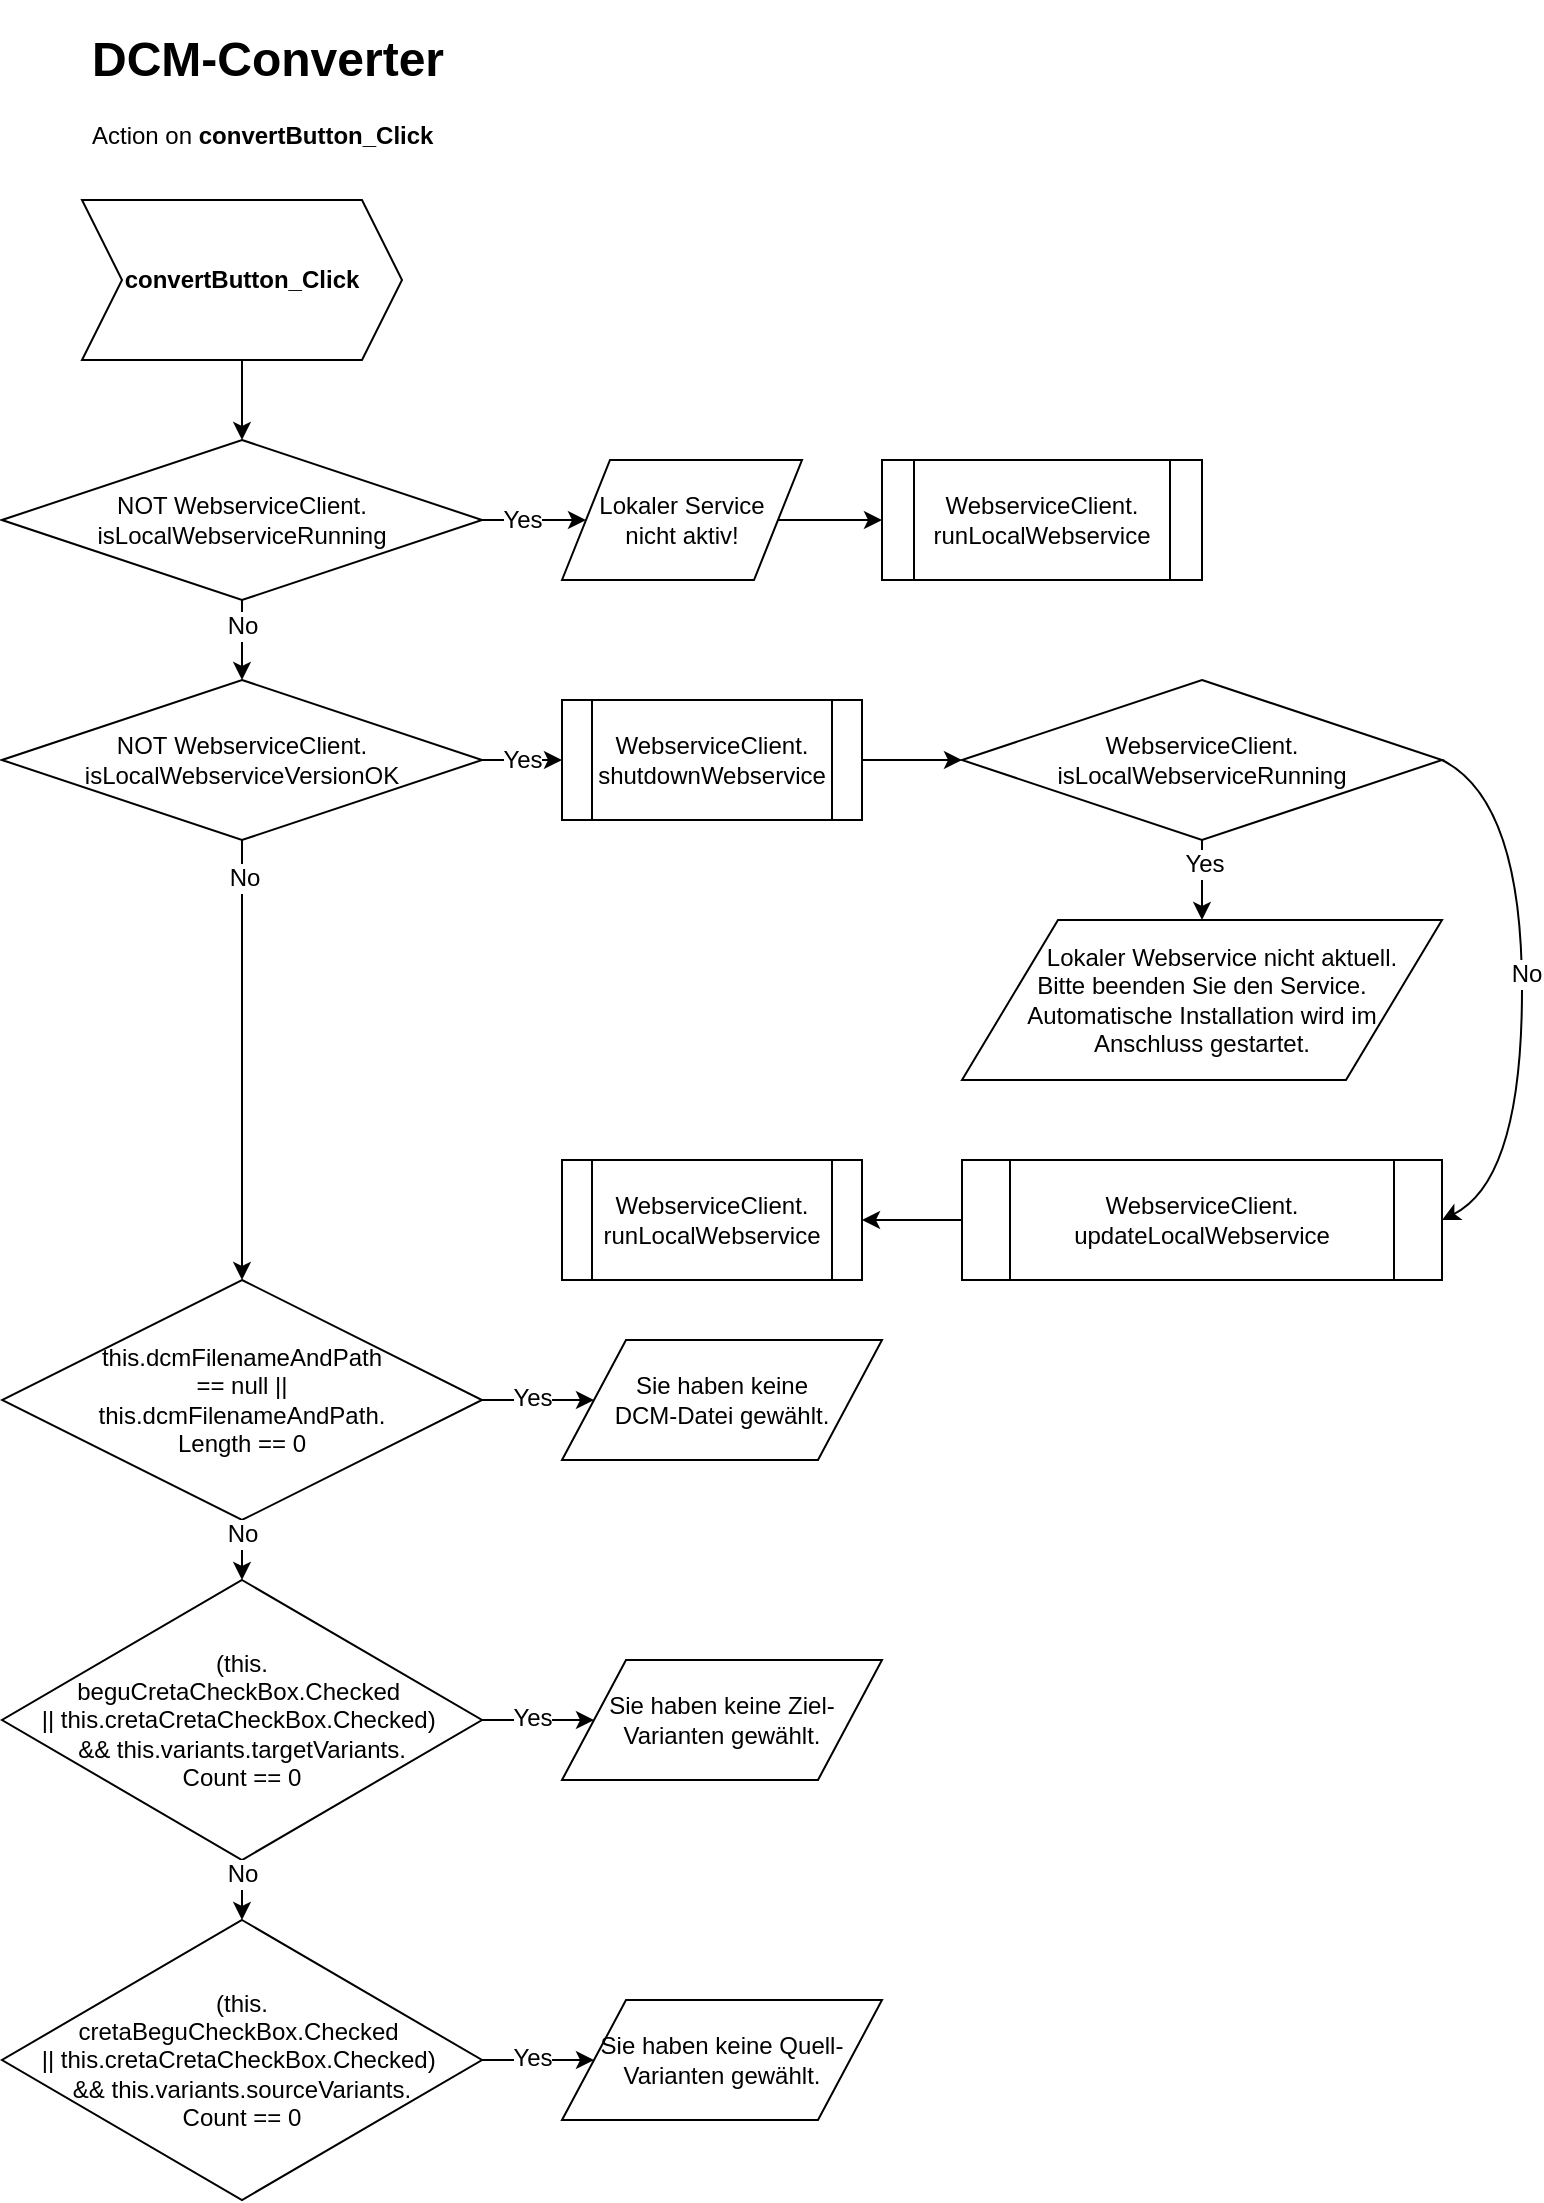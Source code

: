 <mxfile version="11.1.4" type="github"><diagram id="SPhzpPr0EGNlOUpJizSL" name="Page-1"><mxGraphModel dx="1422" dy="715" grid="1" gridSize="10" guides="1" tooltips="1" connect="1" arrows="1" fold="1" page="1" pageScale="1" pageWidth="827" pageHeight="1169" math="0" shadow="0"><root><mxCell id="0"/><mxCell id="1" parent="0"/><mxCell id="S8Bz1ZZhEeoJi5VgDl5B-1" value="&lt;b style=&quot;text-align: left ; white-space: normal&quot;&gt;convertButton_Click&lt;br&gt;&lt;/b&gt;" style="shape=step;perimeter=stepPerimeter;whiteSpace=wrap;html=1;fixedSize=1;" parent="1" vertex="1"><mxGeometry x="80" y="120" width="160" height="80" as="geometry"/></mxCell><mxCell id="S8Bz1ZZhEeoJi5VgDl5B-2" value="&lt;h1&gt;DCM-Converter&lt;/h1&gt;&lt;p&gt;Action on &lt;b&gt;convertButton_Click&lt;/b&gt;&lt;/p&gt;" style="text;html=1;strokeColor=none;fillColor=none;spacing=5;spacingTop=-20;whiteSpace=wrap;overflow=hidden;rounded=0;" parent="1" vertex="1"><mxGeometry x="80" y="30" width="190" height="80" as="geometry"/></mxCell><mxCell id="S8Bz1ZZhEeoJi5VgDl5B-3" value="NOT WebserviceClient.&lt;br&gt;isLocalWebserviceRunning" style="rhombus;whiteSpace=wrap;html=1;" parent="1" vertex="1"><mxGeometry x="40" y="240" width="240" height="80" as="geometry"/></mxCell><mxCell id="S8Bz1ZZhEeoJi5VgDl5B-4" value="" style="endArrow=classic;html=1;exitX=0.5;exitY=1;exitDx=0;exitDy=0;entryX=0.5;entryY=0;entryDx=0;entryDy=0;" parent="1" source="S8Bz1ZZhEeoJi5VgDl5B-1" target="S8Bz1ZZhEeoJi5VgDl5B-3" edge="1"><mxGeometry width="50" height="50" relative="1" as="geometry"><mxPoint x="40" y="390" as="sourcePoint"/><mxPoint x="90" y="340" as="targetPoint"/></mxGeometry></mxCell><mxCell id="S8Bz1ZZhEeoJi5VgDl5B-5" value="Lokaler Service &lt;br&gt;nicht aktiv!" style="shape=parallelogram;perimeter=parallelogramPerimeter;whiteSpace=wrap;html=1;" parent="1" vertex="1"><mxGeometry x="320" y="250" width="120" height="60" as="geometry"/></mxCell><mxCell id="S8Bz1ZZhEeoJi5VgDl5B-6" value="" style="endArrow=classic;html=1;exitX=1;exitY=0.5;exitDx=0;exitDy=0;" parent="1" source="S8Bz1ZZhEeoJi5VgDl5B-3" target="S8Bz1ZZhEeoJi5VgDl5B-5" edge="1"><mxGeometry width="50" height="50" relative="1" as="geometry"><mxPoint x="40" y="490" as="sourcePoint"/><mxPoint x="90" y="440" as="targetPoint"/></mxGeometry></mxCell><mxCell id="S8Bz1ZZhEeoJi5VgDl5B-7" value="Yes" style="text;html=1;resizable=0;points=[];align=center;verticalAlign=middle;labelBackgroundColor=#ffffff;" parent="S8Bz1ZZhEeoJi5VgDl5B-6" vertex="1" connectable="0"><mxGeometry x="-0.5" relative="1" as="geometry"><mxPoint x="7" as="offset"/></mxGeometry></mxCell><mxCell id="S8Bz1ZZhEeoJi5VgDl5B-10" value="WebserviceClient.&lt;br&gt;runLocalWebservice" style="shape=process;whiteSpace=wrap;html=1;backgroundOutline=1;" parent="1" vertex="1"><mxGeometry x="480" y="250" width="160" height="60" as="geometry"/></mxCell><mxCell id="S8Bz1ZZhEeoJi5VgDl5B-11" value="" style="endArrow=classic;html=1;exitX=1;exitY=0.5;exitDx=0;exitDy=0;entryX=0;entryY=0.5;entryDx=0;entryDy=0;" parent="1" source="S8Bz1ZZhEeoJi5VgDl5B-5" target="S8Bz1ZZhEeoJi5VgDl5B-10" edge="1"><mxGeometry width="50" height="50" relative="1" as="geometry"><mxPoint x="40" y="390" as="sourcePoint"/><mxPoint x="90" y="340" as="targetPoint"/></mxGeometry></mxCell><mxCell id="S8Bz1ZZhEeoJi5VgDl5B-12" value="NOT&amp;nbsp;WebserviceClient.&lt;br&gt;isLocalWebserviceVersionOK" style="rhombus;whiteSpace=wrap;html=1;" parent="1" vertex="1"><mxGeometry x="40" y="360" width="240" height="80" as="geometry"/></mxCell><mxCell id="S8Bz1ZZhEeoJi5VgDl5B-13" value="" style="endArrow=classic;html=1;exitX=0.5;exitY=1;exitDx=0;exitDy=0;" parent="1" source="S8Bz1ZZhEeoJi5VgDl5B-3" target="S8Bz1ZZhEeoJi5VgDl5B-12" edge="1"><mxGeometry width="50" height="50" relative="1" as="geometry"><mxPoint x="40" y="520" as="sourcePoint"/><mxPoint x="90" y="470" as="targetPoint"/></mxGeometry></mxCell><mxCell id="S8Bz1ZZhEeoJi5VgDl5B-14" value="No" style="text;html=1;resizable=0;points=[];align=center;verticalAlign=middle;labelBackgroundColor=#ffffff;" parent="S8Bz1ZZhEeoJi5VgDl5B-13" vertex="1" connectable="0"><mxGeometry x="-0.37" relative="1" as="geometry"><mxPoint as="offset"/></mxGeometry></mxCell><mxCell id="S8Bz1ZZhEeoJi5VgDl5B-15" value="WebserviceClient.&lt;br&gt;shutdownWebservice" style="shape=process;whiteSpace=wrap;html=1;backgroundOutline=1;" parent="1" vertex="1"><mxGeometry x="320" y="370" width="150" height="60" as="geometry"/></mxCell><mxCell id="S8Bz1ZZhEeoJi5VgDl5B-16" value="" style="endArrow=classic;html=1;entryX=0;entryY=0.5;entryDx=0;entryDy=0;exitX=1;exitY=0.5;exitDx=0;exitDy=0;" parent="1" source="S8Bz1ZZhEeoJi5VgDl5B-12" target="S8Bz1ZZhEeoJi5VgDl5B-15" edge="1"><mxGeometry width="50" height="50" relative="1" as="geometry"><mxPoint x="40" y="510" as="sourcePoint"/><mxPoint x="90" y="460" as="targetPoint"/></mxGeometry></mxCell><mxCell id="S8Bz1ZZhEeoJi5VgDl5B-17" value="Yes" style="text;html=1;resizable=0;points=[];align=center;verticalAlign=middle;labelBackgroundColor=#ffffff;" parent="S8Bz1ZZhEeoJi5VgDl5B-16" vertex="1" connectable="0"><mxGeometry x="-0.395" relative="1" as="geometry"><mxPoint x="7.5" as="offset"/></mxGeometry></mxCell><mxCell id="S8Bz1ZZhEeoJi5VgDl5B-18" value="WebserviceClient.&lt;br&gt;isLocalWebserviceRunning" style="rhombus;whiteSpace=wrap;html=1;" parent="1" vertex="1"><mxGeometry x="520" y="360" width="240" height="80" as="geometry"/></mxCell><mxCell id="S8Bz1ZZhEeoJi5VgDl5B-19" value="" style="endArrow=classic;html=1;entryX=0;entryY=0.5;entryDx=0;entryDy=0;exitX=1;exitY=0.5;exitDx=0;exitDy=0;" parent="1" source="S8Bz1ZZhEeoJi5VgDl5B-15" target="S8Bz1ZZhEeoJi5VgDl5B-18" edge="1"><mxGeometry width="50" height="50" relative="1" as="geometry"><mxPoint x="40" y="510" as="sourcePoint"/><mxPoint x="90" y="460" as="targetPoint"/></mxGeometry></mxCell><mxCell id="S8Bz1ZZhEeoJi5VgDl5B-20" value="&amp;nbsp; &amp;nbsp; &amp;nbsp; Lokaler Webservice nicht aktuell. &lt;br&gt;Bitte beenden Sie den Service. &lt;br&gt;Automatische Installation wird im &lt;br&gt;Anschluss gestartet." style="shape=parallelogram;perimeter=parallelogramPerimeter;whiteSpace=wrap;html=1;" parent="1" vertex="1"><mxGeometry x="520" y="480" width="240" height="80" as="geometry"/></mxCell><mxCell id="S8Bz1ZZhEeoJi5VgDl5B-21" value="" style="endArrow=classic;html=1;entryX=0.5;entryY=0;entryDx=0;entryDy=0;exitX=0.5;exitY=1;exitDx=0;exitDy=0;" parent="1" source="S8Bz1ZZhEeoJi5VgDl5B-18" target="S8Bz1ZZhEeoJi5VgDl5B-20" edge="1"><mxGeometry width="50" height="50" relative="1" as="geometry"><mxPoint x="40" y="630" as="sourcePoint"/><mxPoint x="90" y="580" as="targetPoint"/></mxGeometry></mxCell><mxCell id="S8Bz1ZZhEeoJi5VgDl5B-24" value="Yes" style="text;html=1;resizable=0;points=[];align=center;verticalAlign=middle;labelBackgroundColor=#ffffff;" parent="S8Bz1ZZhEeoJi5VgDl5B-21" vertex="1" connectable="0"><mxGeometry x="-0.419" y="1" relative="1" as="geometry"><mxPoint as="offset"/></mxGeometry></mxCell><mxCell id="S8Bz1ZZhEeoJi5VgDl5B-22" value="WebserviceClient.&lt;br&gt;updateLocalWebservice" style="shape=process;whiteSpace=wrap;html=1;backgroundOutline=1;" parent="1" vertex="1"><mxGeometry x="520" y="600" width="240" height="60" as="geometry"/></mxCell><mxCell id="S8Bz1ZZhEeoJi5VgDl5B-23" value="" style="curved=1;endArrow=classic;html=1;exitX=1;exitY=0.5;exitDx=0;exitDy=0;entryX=1;entryY=0.5;entryDx=0;entryDy=0;" parent="1" source="S8Bz1ZZhEeoJi5VgDl5B-18" target="S8Bz1ZZhEeoJi5VgDl5B-22" edge="1"><mxGeometry width="50" height="50" relative="1" as="geometry"><mxPoint x="40" y="730" as="sourcePoint"/><mxPoint x="90" y="680" as="targetPoint"/><Array as="points"><mxPoint x="800" y="420"/><mxPoint x="800" y="610"/></Array></mxGeometry></mxCell><mxCell id="S8Bz1ZZhEeoJi5VgDl5B-25" value="No" style="text;html=1;resizable=0;points=[];align=center;verticalAlign=middle;labelBackgroundColor=#ffffff;" parent="S8Bz1ZZhEeoJi5VgDl5B-23" vertex="1" connectable="0"><mxGeometry x="-0.059" y="2" relative="1" as="geometry"><mxPoint as="offset"/></mxGeometry></mxCell><mxCell id="S8Bz1ZZhEeoJi5VgDl5B-26" value="WebserviceClient.&lt;br&gt;runLocalWebservice" style="shape=process;whiteSpace=wrap;html=1;backgroundOutline=1;" parent="1" vertex="1"><mxGeometry x="320" y="600" width="150" height="60" as="geometry"/></mxCell><mxCell id="S8Bz1ZZhEeoJi5VgDl5B-27" value="" style="endArrow=classic;html=1;exitX=0;exitY=0.5;exitDx=0;exitDy=0;entryX=1;entryY=0.5;entryDx=0;entryDy=0;" parent="1" source="S8Bz1ZZhEeoJi5VgDl5B-22" target="S8Bz1ZZhEeoJi5VgDl5B-26" edge="1"><mxGeometry width="50" height="50" relative="1" as="geometry"><mxPoint x="40" y="730" as="sourcePoint"/><mxPoint x="90" y="680" as="targetPoint"/></mxGeometry></mxCell><mxCell id="Qnm4XPMFTzNfBjmFp6aI-1" value="this.dcmFilenameAndPath &lt;br&gt;== null || &lt;br&gt;this.dcmFilenameAndPath.&lt;br&gt;Length == 0" style="rhombus;whiteSpace=wrap;html=1;" parent="1" vertex="1"><mxGeometry x="40" y="660" width="240" height="120" as="geometry"/></mxCell><mxCell id="Qnm4XPMFTzNfBjmFp6aI-2" value="" style="endArrow=classic;html=1;exitX=0.5;exitY=1;exitDx=0;exitDy=0;" parent="1" source="S8Bz1ZZhEeoJi5VgDl5B-12" target="Qnm4XPMFTzNfBjmFp6aI-1" edge="1"><mxGeometry width="50" height="50" relative="1" as="geometry"><mxPoint x="40" y="810" as="sourcePoint"/><mxPoint x="90" y="760" as="targetPoint"/></mxGeometry></mxCell><mxCell id="Qnm4XPMFTzNfBjmFp6aI-12" value="No" style="text;html=1;resizable=0;points=[];align=center;verticalAlign=middle;labelBackgroundColor=#ffffff;" parent="Qnm4XPMFTzNfBjmFp6aI-2" vertex="1" connectable="0"><mxGeometry x="-0.827" y="1" relative="1" as="geometry"><mxPoint as="offset"/></mxGeometry></mxCell><mxCell id="Qnm4XPMFTzNfBjmFp6aI-3" value="Sie haben keine &lt;br&gt;DCM-Datei gewählt." style="shape=parallelogram;perimeter=parallelogramPerimeter;whiteSpace=wrap;html=1;" parent="1" vertex="1"><mxGeometry x="320" y="690" width="160" height="60" as="geometry"/></mxCell><mxCell id="Qnm4XPMFTzNfBjmFp6aI-4" value="" style="endArrow=classic;html=1;entryX=0;entryY=0.5;entryDx=0;entryDy=0;" parent="1" target="Qnm4XPMFTzNfBjmFp6aI-3" edge="1"><mxGeometry width="50" height="50" relative="1" as="geometry"><mxPoint x="280" y="720" as="sourcePoint"/><mxPoint x="90" y="800" as="targetPoint"/></mxGeometry></mxCell><mxCell id="Qnm4XPMFTzNfBjmFp6aI-5" value="Yes" style="text;html=1;resizable=0;points=[];align=center;verticalAlign=middle;labelBackgroundColor=#ffffff;" parent="Qnm4XPMFTzNfBjmFp6aI-4" vertex="1" connectable="0"><mxGeometry x="-0.518" y="-1" relative="1" as="geometry"><mxPoint x="11" y="-2.5" as="offset"/></mxGeometry></mxCell><mxCell id="Qnm4XPMFTzNfBjmFp6aI-6" value="&lt;span style=&quot;white-space: normal&quot;&gt;(this.&lt;/span&gt;&lt;br style=&quot;white-space: normal&quot;&gt;&lt;span style=&quot;white-space: normal&quot;&gt;beguCretaCheckBox.Checked&amp;nbsp;&lt;/span&gt;&lt;br style=&quot;white-space: normal&quot;&gt;&lt;span style=&quot;white-space: normal&quot;&gt;|| this.cretaCretaCheckBox.Checked)&amp;nbsp;&lt;/span&gt;&lt;br style=&quot;white-space: normal&quot;&gt;&lt;span style=&quot;white-space: normal&quot;&gt;&amp;amp;&amp;amp; this.variants.targetVariants.&lt;/span&gt;&lt;br style=&quot;white-space: normal&quot;&gt;&lt;span style=&quot;white-space: normal&quot;&gt;Count == 0&lt;/span&gt;" style="rhombus;whiteSpace=wrap;html=1;" parent="1" vertex="1"><mxGeometry x="40" y="810" width="240" height="140" as="geometry"/></mxCell><mxCell id="Qnm4XPMFTzNfBjmFp6aI-7" value="" style="endArrow=classic;html=1;exitX=0.5;exitY=1;exitDx=0;exitDy=0;entryX=0.5;entryY=0;entryDx=0;entryDy=0;" parent="1" source="Qnm4XPMFTzNfBjmFp6aI-1" target="Qnm4XPMFTzNfBjmFp6aI-6" edge="1"><mxGeometry width="50" height="50" relative="1" as="geometry"><mxPoint x="40" y="1000" as="sourcePoint"/><mxPoint x="90" y="950" as="targetPoint"/></mxGeometry></mxCell><mxCell id="Qnm4XPMFTzNfBjmFp6aI-13" value="No" style="text;html=1;resizable=0;points=[];align=center;verticalAlign=middle;labelBackgroundColor=#ffffff;" parent="Qnm4XPMFTzNfBjmFp6aI-7" vertex="1" connectable="0"><mxGeometry x="-0.533" relative="1" as="geometry"><mxPoint as="offset"/></mxGeometry></mxCell><mxCell id="Qnm4XPMFTzNfBjmFp6aI-8" value="Sie haben keine Ziel-Varianten gewählt." style="shape=parallelogram;perimeter=parallelogramPerimeter;whiteSpace=wrap;html=1;" parent="1" vertex="1"><mxGeometry x="320" y="850" width="160" height="60" as="geometry"/></mxCell><mxCell id="Qnm4XPMFTzNfBjmFp6aI-9" value="" style="endArrow=classic;html=1;entryX=0;entryY=0.5;entryDx=0;entryDy=0;exitX=1;exitY=0.5;exitDx=0;exitDy=0;" parent="1" source="Qnm4XPMFTzNfBjmFp6aI-6" target="Qnm4XPMFTzNfBjmFp6aI-8" edge="1"><mxGeometry width="50" height="50" relative="1" as="geometry"><mxPoint x="330" y="880" as="sourcePoint"/><mxPoint x="140" y="960" as="targetPoint"/></mxGeometry></mxCell><mxCell id="Qnm4XPMFTzNfBjmFp6aI-10" value="Yes" style="text;html=1;resizable=0;points=[];align=center;verticalAlign=middle;labelBackgroundColor=#ffffff;" parent="Qnm4XPMFTzNfBjmFp6aI-9" vertex="1" connectable="0"><mxGeometry x="-0.518" y="-1" relative="1" as="geometry"><mxPoint x="11" y="-2.5" as="offset"/></mxGeometry></mxCell><mxCell id="Qnm4XPMFTzNfBjmFp6aI-11" value="&lt;div&gt;(this.&lt;/div&gt;&lt;div&gt;cretaBeguCheckBox.Checked&amp;nbsp;&lt;/div&gt;&lt;div&gt;|| this.cretaCretaCheckBox.Checked)&amp;nbsp;&lt;/div&gt;&lt;div&gt;&amp;amp;&amp;amp; this.variants.sourceVariants.&lt;/div&gt;&lt;div&gt;Count == 0&lt;/div&gt;" style="rhombus;whiteSpace=wrap;html=1;" parent="1" vertex="1"><mxGeometry x="40" y="980" width="240" height="140" as="geometry"/></mxCell><mxCell id="Qnm4XPMFTzNfBjmFp6aI-14" value="" style="endArrow=classic;html=1;exitX=0.5;exitY=1;exitDx=0;exitDy=0;entryX=0.5;entryY=0;entryDx=0;entryDy=0;" parent="1" source="Qnm4XPMFTzNfBjmFp6aI-6" target="Qnm4XPMFTzNfBjmFp6aI-11" edge="1"><mxGeometry width="50" height="50" relative="1" as="geometry"><mxPoint x="170" y="790" as="sourcePoint"/><mxPoint x="170" y="820" as="targetPoint"/><Array as="points"/></mxGeometry></mxCell><mxCell id="Qnm4XPMFTzNfBjmFp6aI-15" value="No" style="text;html=1;resizable=0;points=[];align=center;verticalAlign=middle;labelBackgroundColor=#ffffff;" parent="Qnm4XPMFTzNfBjmFp6aI-14" vertex="1" connectable="0"><mxGeometry x="-0.533" relative="1" as="geometry"><mxPoint as="offset"/></mxGeometry></mxCell><mxCell id="Qnm4XPMFTzNfBjmFp6aI-16" value="Sie haben keine Quell-Varianten gewählt." style="shape=parallelogram;perimeter=parallelogramPerimeter;whiteSpace=wrap;html=1;" parent="1" vertex="1"><mxGeometry x="320" y="1020" width="160" height="60" as="geometry"/></mxCell><mxCell id="Qnm4XPMFTzNfBjmFp6aI-17" value="" style="endArrow=classic;html=1;entryX=0;entryY=0.5;entryDx=0;entryDy=0;exitX=1;exitY=0.5;exitDx=0;exitDy=0;" parent="1" source="Qnm4XPMFTzNfBjmFp6aI-11" target="Qnm4XPMFTzNfBjmFp6aI-16" edge="1"><mxGeometry width="50" height="50" relative="1" as="geometry"><mxPoint x="300" y="1050" as="sourcePoint"/><mxPoint x="160" y="1130" as="targetPoint"/></mxGeometry></mxCell><mxCell id="Qnm4XPMFTzNfBjmFp6aI-18" value="Yes" style="text;html=1;resizable=0;points=[];align=center;verticalAlign=middle;labelBackgroundColor=#ffffff;" parent="Qnm4XPMFTzNfBjmFp6aI-17" vertex="1" connectable="0"><mxGeometry x="-0.518" y="-1" relative="1" as="geometry"><mxPoint x="11" y="-2.5" as="offset"/></mxGeometry></mxCell></root></mxGraphModel></diagram><diagram id="SD-C6BaAxvtfbXJTjpzT" name="Page-2"><mxGraphModel dx="813" dy="409" grid="1" gridSize="10" guides="1" tooltips="1" connect="1" arrows="1" fold="1" page="1" pageScale="1" pageWidth="850" pageHeight="1100" math="0" shadow="0"><root><mxCell id="YJQDf4_LFBxAaULd_bC4-0"/><mxCell id="YJQDf4_LFBxAaULd_bC4-1" parent="YJQDf4_LFBxAaULd_bC4-0"/><mxCell id="YJQDf4_LFBxAaULd_bC4-2" value="&lt;span style=&quot;text-align: left&quot;&gt;Klick auf&amp;nbsp;&lt;/span&gt;&lt;br style=&quot;text-align: left&quot;&gt;&lt;b style=&quot;text-align: left&quot;&gt;Convert-Button&lt;/b&gt;&lt;b style=&quot;text-align: left ; white-space: normal&quot;&gt;&lt;br&gt;&lt;/b&gt;" style="shape=step;perimeter=stepPerimeter;whiteSpace=wrap;html=1;fixedSize=1;" parent="YJQDf4_LFBxAaULd_bC4-1" vertex="1"><mxGeometry x="80" y="120" width="160" height="80" as="geometry"/></mxCell><mxCell id="YJQDf4_LFBxAaULd_bC4-3" value="&lt;h1&gt;DCM-Converter&lt;/h1&gt;&lt;p&gt;Aktion bei&amp;nbsp;Klick auf &lt;br&gt;&lt;b&gt;Convert-Button&lt;/b&gt;&lt;/p&gt;" style="text;html=1;strokeColor=none;fillColor=none;spacing=5;spacingTop=-20;whiteSpace=wrap;overflow=hidden;rounded=0;" parent="YJQDf4_LFBxAaULd_bC4-1" vertex="1"><mxGeometry x="80" y="30" width="190" height="80" as="geometry"/></mxCell><mxCell id="YJQDf4_LFBxAaULd_bC4-4" value="Webservice läuft Nicht?" style="rhombus;whiteSpace=wrap;html=1;" parent="YJQDf4_LFBxAaULd_bC4-1" vertex="1"><mxGeometry x="40" y="240" width="240" height="80" as="geometry"/></mxCell><mxCell id="YJQDf4_LFBxAaULd_bC4-5" value="" style="endArrow=classic;html=1;exitX=0.5;exitY=1;exitDx=0;exitDy=0;entryX=0.5;entryY=0;entryDx=0;entryDy=0;" parent="YJQDf4_LFBxAaULd_bC4-1" source="YJQDf4_LFBxAaULd_bC4-2" target="YJQDf4_LFBxAaULd_bC4-4" edge="1"><mxGeometry width="50" height="50" relative="1" as="geometry"><mxPoint x="40" y="390" as="sourcePoint"/><mxPoint x="90" y="340" as="targetPoint"/></mxGeometry></mxCell><mxCell id="YJQDf4_LFBxAaULd_bC4-6" value="Lokaler Service &lt;br&gt;nicht aktiv!" style="shape=parallelogram;perimeter=parallelogramPerimeter;whiteSpace=wrap;html=1;" parent="YJQDf4_LFBxAaULd_bC4-1" vertex="1"><mxGeometry x="320" y="250" width="120" height="60" as="geometry"/></mxCell><mxCell id="YJQDf4_LFBxAaULd_bC4-7" value="" style="endArrow=classic;html=1;exitX=1;exitY=0.5;exitDx=0;exitDy=0;" parent="YJQDf4_LFBxAaULd_bC4-1" source="YJQDf4_LFBxAaULd_bC4-4" target="YJQDf4_LFBxAaULd_bC4-6" edge="1"><mxGeometry width="50" height="50" relative="1" as="geometry"><mxPoint x="40" y="490" as="sourcePoint"/><mxPoint x="90" y="440" as="targetPoint"/></mxGeometry></mxCell><mxCell id="YJQDf4_LFBxAaULd_bC4-8" value="Ja" style="text;html=1;resizable=0;points=[];align=center;verticalAlign=middle;labelBackgroundColor=#ffffff;" parent="YJQDf4_LFBxAaULd_bC4-7" vertex="1" connectable="0"><mxGeometry x="-0.5" relative="1" as="geometry"><mxPoint x="9" as="offset"/></mxGeometry></mxCell><mxCell id="YJQDf4_LFBxAaULd_bC4-9" value="Starte &lt;br&gt;Webservice" style="shape=process;whiteSpace=wrap;html=1;backgroundOutline=1;" parent="YJQDf4_LFBxAaULd_bC4-1" vertex="1"><mxGeometry x="480" y="250" width="160" height="60" as="geometry"/></mxCell><mxCell id="YJQDf4_LFBxAaULd_bC4-10" value="" style="endArrow=classic;html=1;exitX=1;exitY=0.5;exitDx=0;exitDy=0;entryX=0;entryY=0.5;entryDx=0;entryDy=0;" parent="YJQDf4_LFBxAaULd_bC4-1" source="YJQDf4_LFBxAaULd_bC4-6" target="YJQDf4_LFBxAaULd_bC4-9" edge="1"><mxGeometry width="50" height="50" relative="1" as="geometry"><mxPoint x="40" y="390" as="sourcePoint"/><mxPoint x="90" y="340" as="targetPoint"/></mxGeometry></mxCell><mxCell id="YJQDf4_LFBxAaULd_bC4-11" value="Prüfung Version&lt;br&gt;Webservice&lt;br&gt;Nicht OK?" style="rhombus;whiteSpace=wrap;html=1;" parent="YJQDf4_LFBxAaULd_bC4-1" vertex="1"><mxGeometry x="40" y="360" width="240" height="80" as="geometry"/></mxCell><mxCell id="YJQDf4_LFBxAaULd_bC4-12" value="" style="endArrow=classic;html=1;exitX=0.5;exitY=1;exitDx=0;exitDy=0;" parent="YJQDf4_LFBxAaULd_bC4-1" source="YJQDf4_LFBxAaULd_bC4-4" target="YJQDf4_LFBxAaULd_bC4-11" edge="1"><mxGeometry width="50" height="50" relative="1" as="geometry"><mxPoint x="40" y="520" as="sourcePoint"/><mxPoint x="90" y="470" as="targetPoint"/></mxGeometry></mxCell><mxCell id="YJQDf4_LFBxAaULd_bC4-13" value="Nein" style="text;html=1;resizable=0;points=[];align=center;verticalAlign=middle;labelBackgroundColor=#ffffff;" parent="YJQDf4_LFBxAaULd_bC4-12" vertex="1" connectable="0"><mxGeometry x="-0.37" relative="1" as="geometry"><mxPoint as="offset"/></mxGeometry></mxCell><mxCell id="YJQDf4_LFBxAaULd_bC4-14" value="Beende &lt;br&gt;Webservice" style="shape=process;whiteSpace=wrap;html=1;backgroundOutline=1;" parent="YJQDf4_LFBxAaULd_bC4-1" vertex="1"><mxGeometry x="320" y="370" width="150" height="60" as="geometry"/></mxCell><mxCell id="YJQDf4_LFBxAaULd_bC4-15" value="" style="endArrow=classic;html=1;entryX=0;entryY=0.5;entryDx=0;entryDy=0;exitX=1;exitY=0.5;exitDx=0;exitDy=0;" parent="YJQDf4_LFBxAaULd_bC4-1" source="YJQDf4_LFBxAaULd_bC4-11" target="YJQDf4_LFBxAaULd_bC4-14" edge="1"><mxGeometry width="50" height="50" relative="1" as="geometry"><mxPoint x="40" y="510" as="sourcePoint"/><mxPoint x="90" y="460" as="targetPoint"/></mxGeometry></mxCell><mxCell id="YJQDf4_LFBxAaULd_bC4-16" value="Ja" style="text;html=1;resizable=0;points=[];align=center;verticalAlign=middle;labelBackgroundColor=#ffffff;" parent="YJQDf4_LFBxAaULd_bC4-15" vertex="1" connectable="0"><mxGeometry x="-0.395" relative="1" as="geometry"><mxPoint x="7.5" as="offset"/></mxGeometry></mxCell><mxCell id="YJQDf4_LFBxAaULd_bC4-17" value="Webservice&amp;nbsp;&lt;br&gt;läuft?" style="rhombus;whiteSpace=wrap;html=1;" parent="YJQDf4_LFBxAaULd_bC4-1" vertex="1"><mxGeometry x="520" y="360" width="240" height="80" as="geometry"/></mxCell><mxCell id="YJQDf4_LFBxAaULd_bC4-18" value="" style="endArrow=classic;html=1;entryX=0;entryY=0.5;entryDx=0;entryDy=0;exitX=1;exitY=0.5;exitDx=0;exitDy=0;" parent="YJQDf4_LFBxAaULd_bC4-1" source="YJQDf4_LFBxAaULd_bC4-14" target="YJQDf4_LFBxAaULd_bC4-17" edge="1"><mxGeometry width="50" height="50" relative="1" as="geometry"><mxPoint x="40" y="510" as="sourcePoint"/><mxPoint x="90" y="460" as="targetPoint"/></mxGeometry></mxCell><mxCell id="YJQDf4_LFBxAaULd_bC4-19" value="&amp;nbsp; &amp;nbsp; &amp;nbsp; Lokaler Webservice nicht aktuell. &lt;br&gt;Bitte beenden Sie den Service. &lt;br&gt;Automatische Installation wird im &lt;br&gt;Anschluss gestartet." style="shape=parallelogram;perimeter=parallelogramPerimeter;whiteSpace=wrap;html=1;" parent="YJQDf4_LFBxAaULd_bC4-1" vertex="1"><mxGeometry x="520" y="480" width="240" height="80" as="geometry"/></mxCell><mxCell id="YJQDf4_LFBxAaULd_bC4-20" value="" style="endArrow=classic;html=1;entryX=0.5;entryY=0;entryDx=0;entryDy=0;exitX=0.5;exitY=1;exitDx=0;exitDy=0;" parent="YJQDf4_LFBxAaULd_bC4-1" source="YJQDf4_LFBxAaULd_bC4-17" target="YJQDf4_LFBxAaULd_bC4-19" edge="1"><mxGeometry width="50" height="50" relative="1" as="geometry"><mxPoint x="40" y="630" as="sourcePoint"/><mxPoint x="90" y="580" as="targetPoint"/></mxGeometry></mxCell><mxCell id="YJQDf4_LFBxAaULd_bC4-21" value="Ja" style="text;html=1;resizable=0;points=[];align=center;verticalAlign=middle;labelBackgroundColor=#ffffff;" parent="YJQDf4_LFBxAaULd_bC4-20" vertex="1" connectable="0"><mxGeometry x="-0.419" y="1" relative="1" as="geometry"><mxPoint as="offset"/></mxGeometry></mxCell><mxCell id="YJQDf4_LFBxAaULd_bC4-22" value="Starte Update&lt;br&gt;für Webservice" style="shape=process;whiteSpace=wrap;html=1;backgroundOutline=1;" parent="YJQDf4_LFBxAaULd_bC4-1" vertex="1"><mxGeometry x="520" y="600" width="240" height="60" as="geometry"/></mxCell><mxCell id="YJQDf4_LFBxAaULd_bC4-23" value="" style="curved=1;endArrow=classic;html=1;exitX=1;exitY=0.5;exitDx=0;exitDy=0;entryX=1;entryY=0.5;entryDx=0;entryDy=0;" parent="YJQDf4_LFBxAaULd_bC4-1" source="YJQDf4_LFBxAaULd_bC4-17" target="YJQDf4_LFBxAaULd_bC4-22" edge="1"><mxGeometry width="50" height="50" relative="1" as="geometry"><mxPoint x="40" y="730" as="sourcePoint"/><mxPoint x="90" y="680" as="targetPoint"/><Array as="points"><mxPoint x="800" y="420"/><mxPoint x="800" y="610"/></Array></mxGeometry></mxCell><mxCell id="YJQDf4_LFBxAaULd_bC4-24" value="Nein" style="text;html=1;resizable=0;points=[];align=center;verticalAlign=middle;labelBackgroundColor=#ffffff;" parent="YJQDf4_LFBxAaULd_bC4-23" vertex="1" connectable="0"><mxGeometry x="-0.059" y="2" relative="1" as="geometry"><mxPoint as="offset"/></mxGeometry></mxCell><mxCell id="YJQDf4_LFBxAaULd_bC4-25" value="Starte&amp;nbsp;&lt;br&gt;Webservice" style="shape=process;whiteSpace=wrap;html=1;backgroundOutline=1;" parent="YJQDf4_LFBxAaULd_bC4-1" vertex="1"><mxGeometry x="320" y="600" width="150" height="60" as="geometry"/></mxCell><mxCell id="YJQDf4_LFBxAaULd_bC4-26" value="" style="endArrow=classic;html=1;exitX=0;exitY=0.5;exitDx=0;exitDy=0;entryX=1;entryY=0.5;entryDx=0;entryDy=0;" parent="YJQDf4_LFBxAaULd_bC4-1" source="YJQDf4_LFBxAaULd_bC4-22" target="YJQDf4_LFBxAaULd_bC4-25" edge="1"><mxGeometry width="50" height="50" relative="1" as="geometry"><mxPoint x="40" y="730" as="sourcePoint"/><mxPoint x="90" y="680" as="targetPoint"/></mxGeometry></mxCell><mxCell id="YJQDf4_LFBxAaULd_bC4-27" value="DCM-Dateiname&lt;br&gt;Nicht angegeben?" style="rhombus;whiteSpace=wrap;html=1;" parent="YJQDf4_LFBxAaULd_bC4-1" vertex="1"><mxGeometry x="40" y="660" width="240" height="120" as="geometry"/></mxCell><mxCell id="YJQDf4_LFBxAaULd_bC4-28" value="" style="endArrow=classic;html=1;exitX=0.5;exitY=1;exitDx=0;exitDy=0;" parent="YJQDf4_LFBxAaULd_bC4-1" source="YJQDf4_LFBxAaULd_bC4-11" target="YJQDf4_LFBxAaULd_bC4-27" edge="1"><mxGeometry width="50" height="50" relative="1" as="geometry"><mxPoint x="40" y="810" as="sourcePoint"/><mxPoint x="90" y="760" as="targetPoint"/></mxGeometry></mxCell><mxCell id="YJQDf4_LFBxAaULd_bC4-29" value="Nein" style="text;html=1;resizable=0;points=[];align=center;verticalAlign=middle;labelBackgroundColor=#ffffff;" parent="YJQDf4_LFBxAaULd_bC4-28" vertex="1" connectable="0"><mxGeometry x="-0.827" y="1" relative="1" as="geometry"><mxPoint as="offset"/></mxGeometry></mxCell><mxCell id="YJQDf4_LFBxAaULd_bC4-30" value="Sie haben keine &lt;br&gt;DCM-Datei gewählt." style="shape=parallelogram;perimeter=parallelogramPerimeter;whiteSpace=wrap;html=1;" parent="YJQDf4_LFBxAaULd_bC4-1" vertex="1"><mxGeometry x="320" y="690" width="160" height="60" as="geometry"/></mxCell><mxCell id="YJQDf4_LFBxAaULd_bC4-31" value="" style="endArrow=classic;html=1;entryX=0;entryY=0.5;entryDx=0;entryDy=0;" parent="YJQDf4_LFBxAaULd_bC4-1" target="YJQDf4_LFBxAaULd_bC4-30" edge="1"><mxGeometry width="50" height="50" relative="1" as="geometry"><mxPoint x="280" y="720" as="sourcePoint"/><mxPoint x="90" y="800" as="targetPoint"/></mxGeometry></mxCell><mxCell id="YJQDf4_LFBxAaULd_bC4-32" value="Ja" style="text;html=1;resizable=0;points=[];align=center;verticalAlign=middle;labelBackgroundColor=#ffffff;" parent="YJQDf4_LFBxAaULd_bC4-31" vertex="1" connectable="0"><mxGeometry x="-0.518" y="-1" relative="1" as="geometry"><mxPoint x="11" y="-2.5" as="offset"/></mxGeometry></mxCell><mxCell id="YJQDf4_LFBxAaULd_bC4-33" value="(Konvertierungsrichtung&lt;br&gt;Begu-Creta ODER&amp;nbsp;&lt;br&gt;Konvertierungsrichtung &lt;br&gt;Creta-Creta) UND &lt;br&gt;keine Ziel-Varianten" style="rhombus;whiteSpace=wrap;html=1;" parent="YJQDf4_LFBxAaULd_bC4-1" vertex="1"><mxGeometry x="40" y="810" width="240" height="140" as="geometry"/></mxCell><mxCell id="YJQDf4_LFBxAaULd_bC4-34" value="" style="endArrow=classic;html=1;exitX=0.5;exitY=1;exitDx=0;exitDy=0;entryX=0.5;entryY=0;entryDx=0;entryDy=0;" parent="YJQDf4_LFBxAaULd_bC4-1" source="YJQDf4_LFBxAaULd_bC4-27" target="YJQDf4_LFBxAaULd_bC4-33" edge="1"><mxGeometry width="50" height="50" relative="1" as="geometry"><mxPoint x="40" y="1000" as="sourcePoint"/><mxPoint x="90" y="950" as="targetPoint"/></mxGeometry></mxCell><mxCell id="YJQDf4_LFBxAaULd_bC4-35" value="Nein" style="text;html=1;resizable=0;points=[];align=center;verticalAlign=middle;labelBackgroundColor=#ffffff;" parent="YJQDf4_LFBxAaULd_bC4-34" vertex="1" connectable="0"><mxGeometry x="-0.533" relative="1" as="geometry"><mxPoint as="offset"/></mxGeometry></mxCell><mxCell id="YJQDf4_LFBxAaULd_bC4-36" value="Sie haben keine Ziel-Varianten gewählt." style="shape=parallelogram;perimeter=parallelogramPerimeter;whiteSpace=wrap;html=1;" parent="YJQDf4_LFBxAaULd_bC4-1" vertex="1"><mxGeometry x="320" y="850" width="160" height="60" as="geometry"/></mxCell><mxCell id="YJQDf4_LFBxAaULd_bC4-37" value="" style="endArrow=classic;html=1;entryX=0;entryY=0.5;entryDx=0;entryDy=0;exitX=1;exitY=0.5;exitDx=0;exitDy=0;" parent="YJQDf4_LFBxAaULd_bC4-1" source="YJQDf4_LFBxAaULd_bC4-33" target="YJQDf4_LFBxAaULd_bC4-36" edge="1"><mxGeometry width="50" height="50" relative="1" as="geometry"><mxPoint x="330" y="880" as="sourcePoint"/><mxPoint x="140" y="960" as="targetPoint"/></mxGeometry></mxCell><mxCell id="YJQDf4_LFBxAaULd_bC4-38" value="Ja" style="text;html=1;resizable=0;points=[];align=center;verticalAlign=middle;labelBackgroundColor=#ffffff;" parent="YJQDf4_LFBxAaULd_bC4-37" vertex="1" connectable="0"><mxGeometry x="-0.518" y="-1" relative="1" as="geometry"><mxPoint x="11" y="-2.5" as="offset"/></mxGeometry></mxCell><mxCell id="YJQDf4_LFBxAaULd_bC4-39" value="(Konvertierungsrichtung&lt;br&gt;Begu-Creta ODER&amp;nbsp;&lt;br&gt;Konvertierungsrichtung&amp;nbsp;&lt;br&gt;Creta-Creta) UND&amp;nbsp;&lt;br&gt;keine Quell-Varianten" style="rhombus;whiteSpace=wrap;html=1;" parent="YJQDf4_LFBxAaULd_bC4-1" vertex="1"><mxGeometry x="40" y="980" width="240" height="140" as="geometry"/></mxCell><mxCell id="YJQDf4_LFBxAaULd_bC4-40" value="" style="endArrow=classic;html=1;exitX=0.5;exitY=1;exitDx=0;exitDy=0;entryX=0.5;entryY=0;entryDx=0;entryDy=0;" parent="YJQDf4_LFBxAaULd_bC4-1" source="YJQDf4_LFBxAaULd_bC4-33" target="YJQDf4_LFBxAaULd_bC4-39" edge="1"><mxGeometry width="50" height="50" relative="1" as="geometry"><mxPoint x="170" y="790" as="sourcePoint"/><mxPoint x="170" y="820" as="targetPoint"/><Array as="points"/></mxGeometry></mxCell><mxCell id="YJQDf4_LFBxAaULd_bC4-41" value="Nein" style="text;html=1;resizable=0;points=[];align=center;verticalAlign=middle;labelBackgroundColor=#ffffff;" parent="YJQDf4_LFBxAaULd_bC4-40" vertex="1" connectable="0"><mxGeometry x="-0.533" relative="1" as="geometry"><mxPoint as="offset"/></mxGeometry></mxCell><mxCell id="YJQDf4_LFBxAaULd_bC4-42" value="Sie haben keine Quell-Varianten gewählt." style="shape=parallelogram;perimeter=parallelogramPerimeter;whiteSpace=wrap;html=1;" parent="YJQDf4_LFBxAaULd_bC4-1" vertex="1"><mxGeometry x="320" y="1020" width="160" height="60" as="geometry"/></mxCell><mxCell id="YJQDf4_LFBxAaULd_bC4-43" value="" style="endArrow=classic;html=1;entryX=0;entryY=0.5;entryDx=0;entryDy=0;exitX=1;exitY=0.5;exitDx=0;exitDy=0;" parent="YJQDf4_LFBxAaULd_bC4-1" source="YJQDf4_LFBxAaULd_bC4-39" target="YJQDf4_LFBxAaULd_bC4-42" edge="1"><mxGeometry width="50" height="50" relative="1" as="geometry"><mxPoint x="300" y="1050" as="sourcePoint"/><mxPoint x="160" y="1130" as="targetPoint"/></mxGeometry></mxCell><mxCell id="YJQDf4_LFBxAaULd_bC4-44" value="Ja" style="text;html=1;resizable=0;points=[];align=center;verticalAlign=middle;labelBackgroundColor=#ffffff;" parent="YJQDf4_LFBxAaULd_bC4-43" vertex="1" connectable="0"><mxGeometry x="-0.518" y="-1" relative="1" as="geometry"><mxPoint x="11" y="-2.5" as="offset"/></mxGeometry></mxCell></root></mxGraphModel></diagram></mxfile>